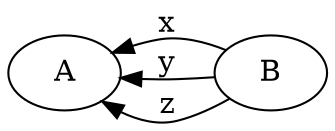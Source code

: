 digraph G {
  rankdir=RL
  A [ label="A" ]
  B [ label="B" ]
  B -> A [label="x"]
  B -> A [label="y"]
  B -> A [label="z"]
}
